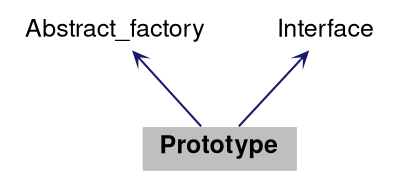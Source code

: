 digraph "Prototype"
{
 // LATEX_PDF_SIZE
  bgcolor="transparent";
  edge [fontname="Helvetica,Arial,sans-serif",fontsize=15,labelfontsize=15 arrowhead=open arrowtail=open arrowsize=0.5];
  node [fontname="Helvetica,Arial,sans-serif",fontsize=15,fontsize=12 shape=plaintext];
  Node1 [label=<<b>Prototype</b>>,height=0.2,width=0.4,color="black", fillcolor="grey75", style="filled", fontcolor="black",tooltip="is the factory of himself"];
  Node2 -> Node1 [dir="back",color="midnightblue",style="solid"];
  Node2 [label="Abstract_factory",height=0.2,width=0.4,color="black",URL="$structAbstract__factory.html",tooltip=" "];
  Node3 -> Node1 [dir="back",color="midnightblue",style="solid"];
  Node3 [label="Interface",height=0.2,width=0.4,color="black",URL="$structInterface.html",tooltip="is a common pure virtual interface"];
}
